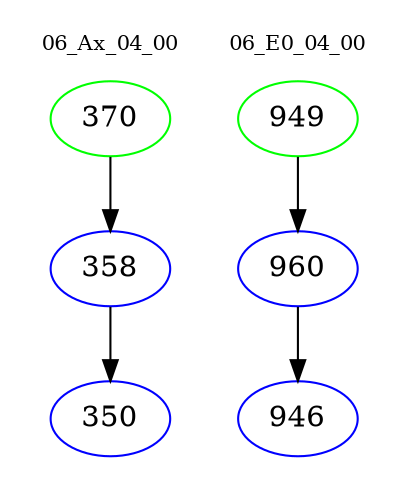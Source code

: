 digraph{
subgraph cluster_0 {
color = white
label = "06_Ax_04_00";
fontsize=10;
T0_370 [label="370", color="green"]
T0_370 -> T0_358 [color="black"]
T0_358 [label="358", color="blue"]
T0_358 -> T0_350 [color="black"]
T0_350 [label="350", color="blue"]
}
subgraph cluster_1 {
color = white
label = "06_E0_04_00";
fontsize=10;
T1_949 [label="949", color="green"]
T1_949 -> T1_960 [color="black"]
T1_960 [label="960", color="blue"]
T1_960 -> T1_946 [color="black"]
T1_946 [label="946", color="blue"]
}
}

